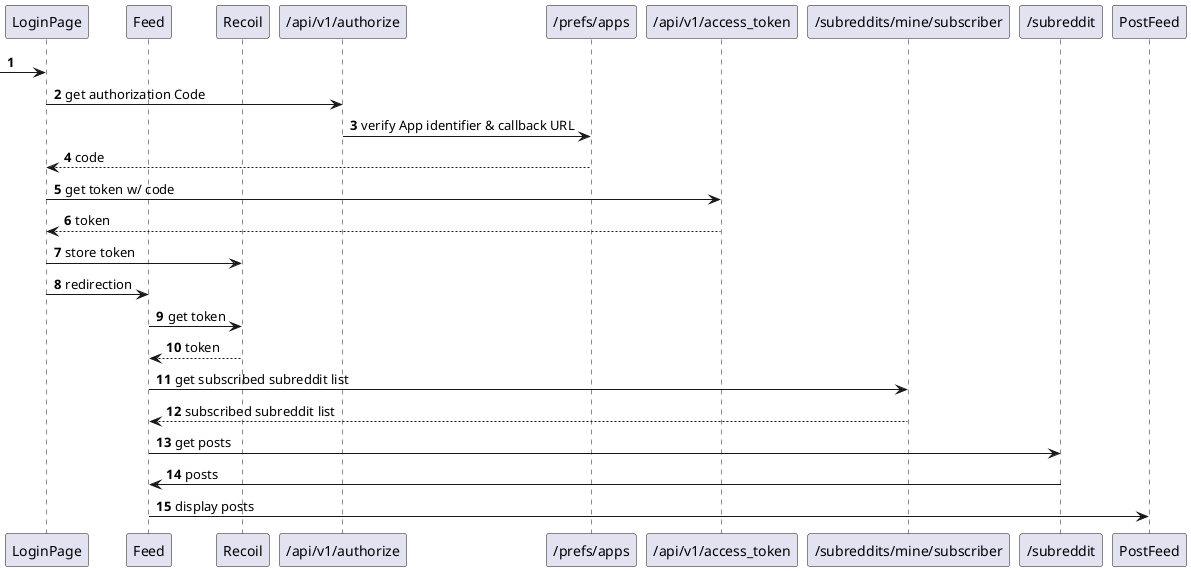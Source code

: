 @startuml
'https://plantuml.com/sequence-diagram

autonumber

participant LoginPage
participant Feed
participant Recoil
participant "/api/v1/authorize"
participant "/prefs/apps"
participant "/api/v1/access_token"
participant "/subreddits/mine/subscriber" as subscribed
participant "/subreddit" as subreddit

-> LoginPage
LoginPage -> "/api/v1/authorize" : get authorization Code
"/api/v1/authorize" -> "/prefs/apps" : verify App identifier & callback URL
"/prefs/apps" --> LoginPage : code
LoginPage -> "/api/v1/access_token" : get token w/ code
"/api/v1/access_token" --> LoginPage : token
LoginPage -> Recoil : store token
LoginPage -> Feed : redirection
Feed -> Recoil : get token
Recoil --> Feed : token
Feed -> subscribed : get subscribed subreddit list
subscribed --> Feed : subscribed subreddit list
Feed -> subreddit : get posts
subreddit -> Feed : posts
Feed -> PostFeed : display posts

@enduml